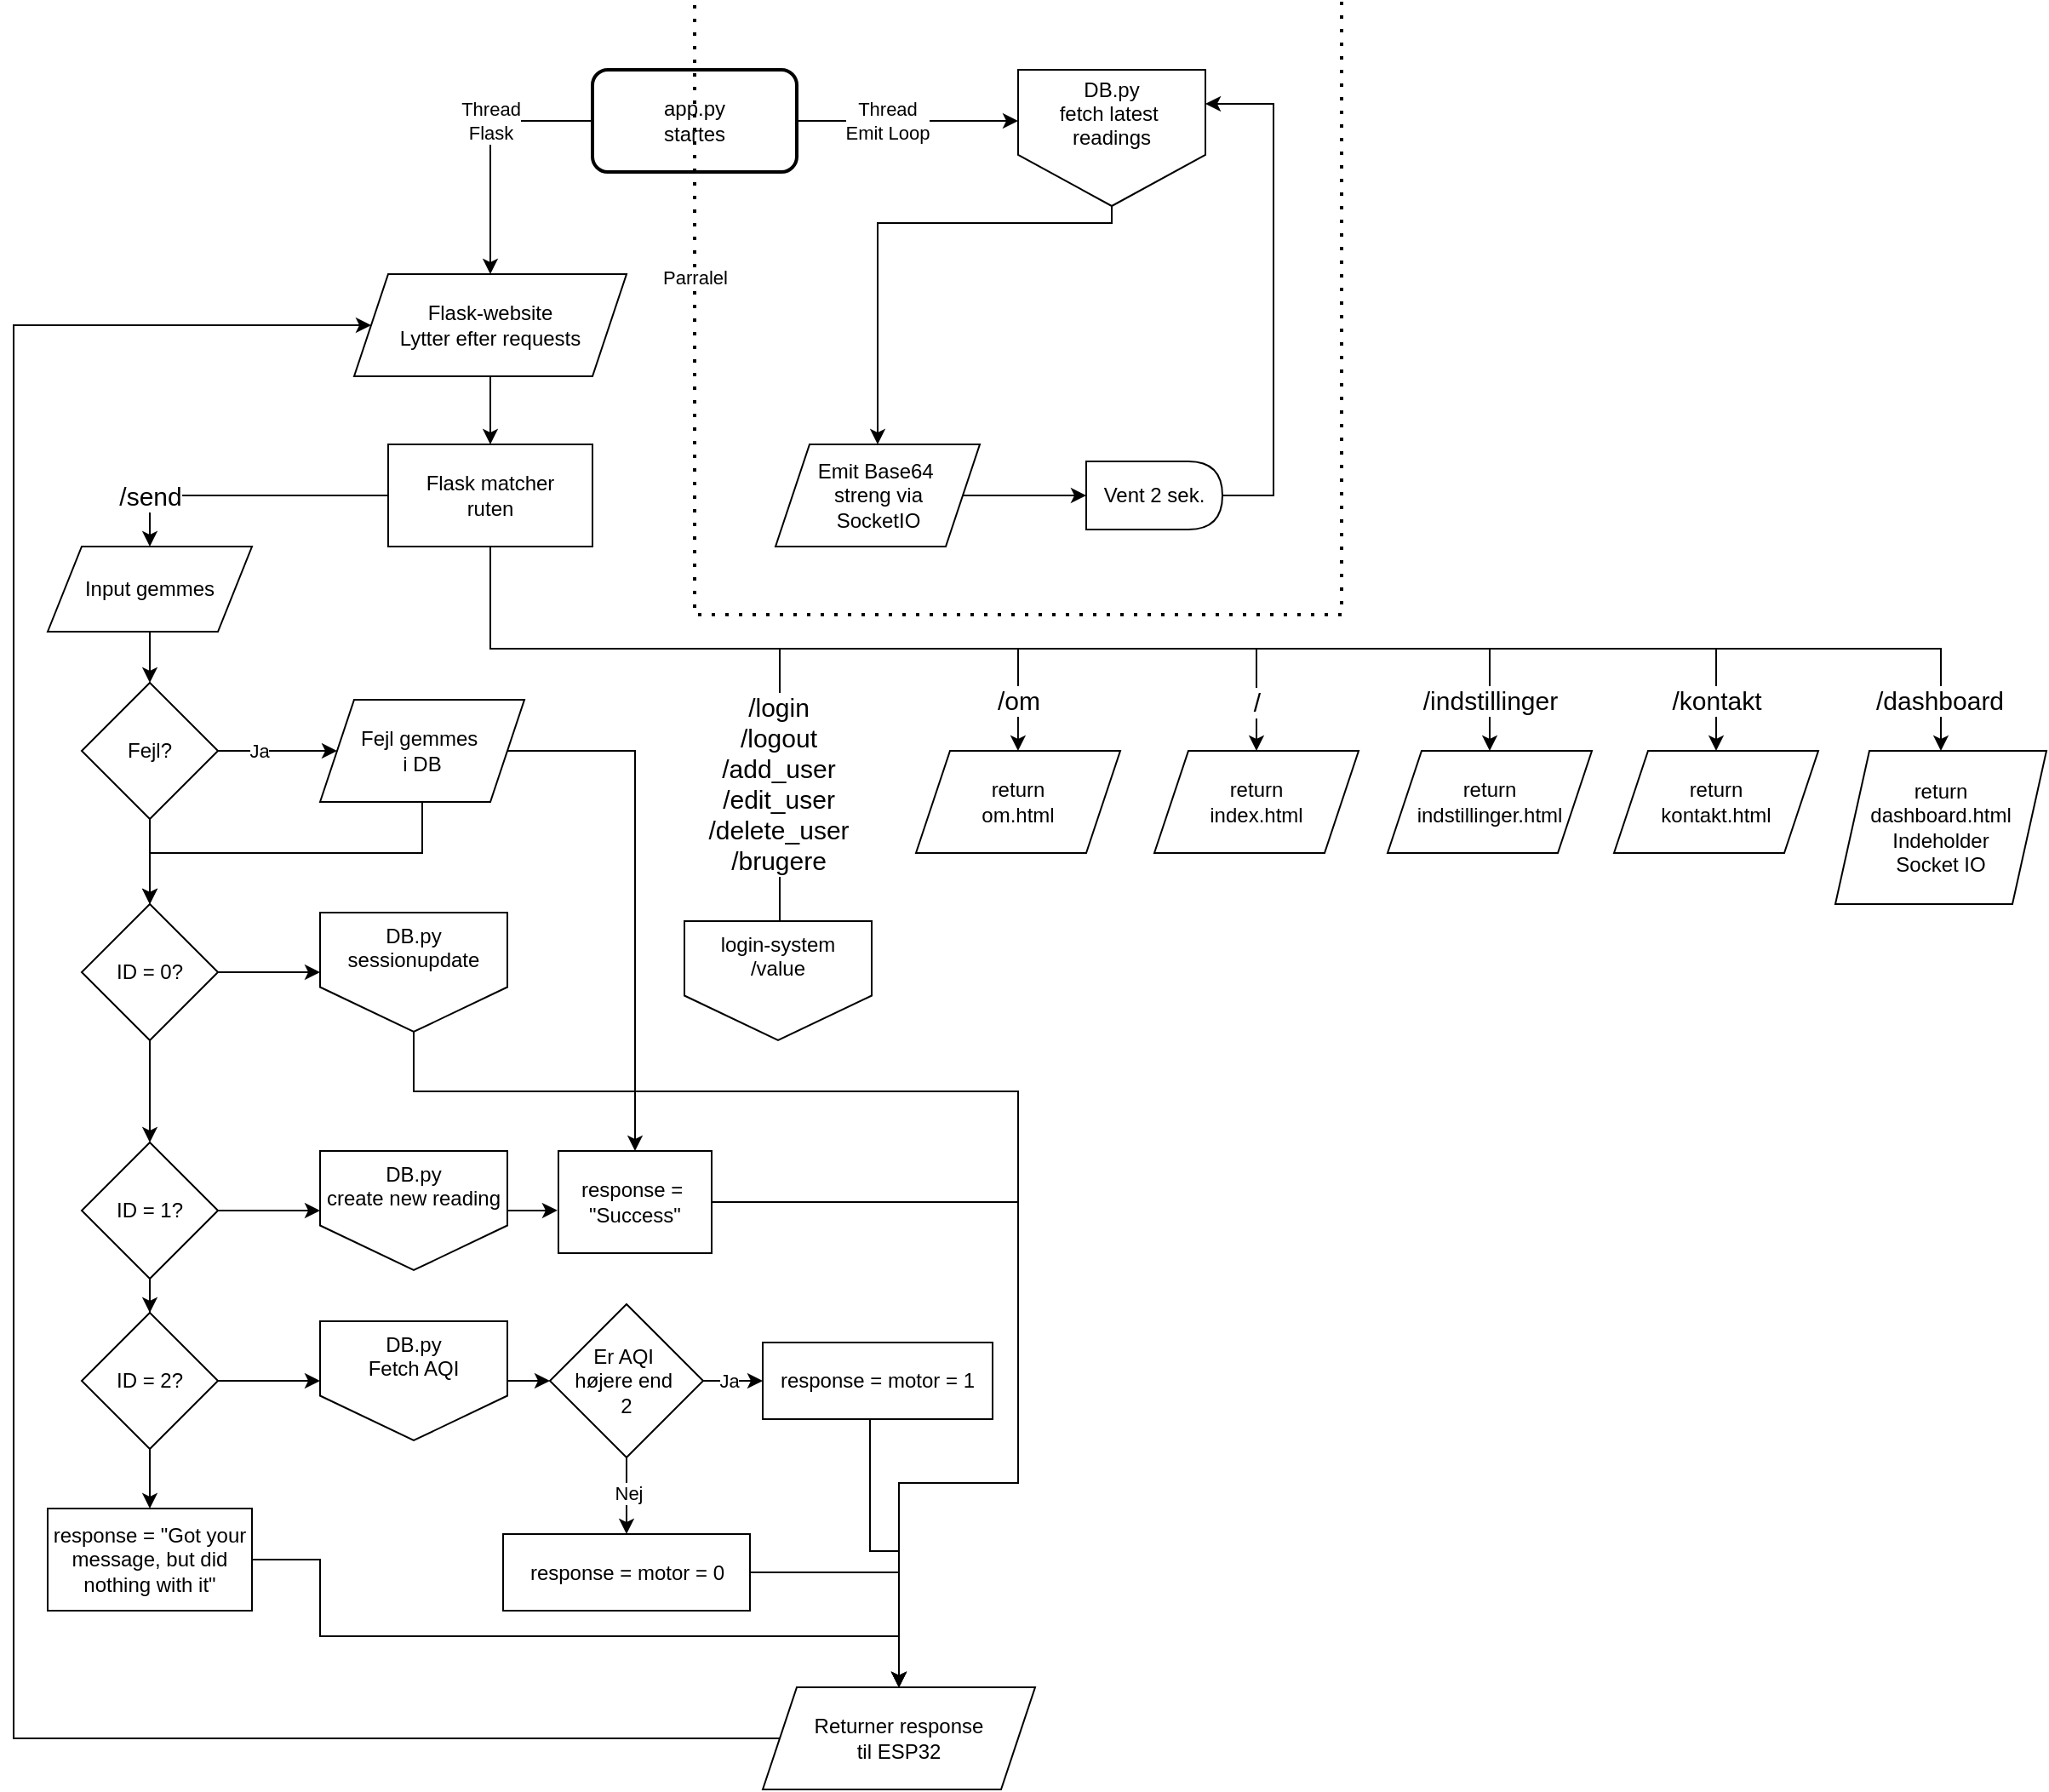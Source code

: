 <mxfile version="27.1.1">
  <diagram name="Page-1" id="uxglpDVqbuL0TInWPJXQ">
    <mxGraphModel dx="1181" dy="858" grid="1" gridSize="10" guides="1" tooltips="1" connect="1" arrows="1" fold="1" page="1" pageScale="1" pageWidth="827" pageHeight="1169" math="0" shadow="0">
      <root>
        <mxCell id="0" />
        <mxCell id="1" parent="0" />
        <mxCell id="6V2twQQ6KXOtNTaw_Wph-7" value="" style="edgeStyle=orthogonalEdgeStyle;rounded=0;orthogonalLoop=1;jettySize=auto;html=1;entryX=0.5;entryY=0;entryDx=0;entryDy=0;" parent="1" source="6V2twQQ6KXOtNTaw_Wph-1" target="6V2twQQ6KXOtNTaw_Wph-18" edge="1">
          <mxGeometry relative="1" as="geometry">
            <mxPoint x="300" y="320.0" as="targetPoint" />
            <Array as="points">
              <mxPoint x="300" y="110" />
            </Array>
          </mxGeometry>
        </mxCell>
        <mxCell id="6V2twQQ6KXOtNTaw_Wph-11" value="&lt;div&gt;Thread&lt;/div&gt;Flask" style="edgeLabel;html=1;align=center;verticalAlign=middle;resizable=0;points=[];" parent="6V2twQQ6KXOtNTaw_Wph-7" vertex="1" connectable="0">
          <mxGeometry x="-0.294" y="-1" relative="1" as="geometry">
            <mxPoint x="-7" y="1" as="offset" />
          </mxGeometry>
        </mxCell>
        <mxCell id="6V2twQQ6KXOtNTaw_Wph-9" value="" style="edgeStyle=orthogonalEdgeStyle;rounded=0;orthogonalLoop=1;jettySize=auto;html=1;entryX=0;entryY=0.5;entryDx=0;entryDy=0;" parent="1" edge="1">
          <mxGeometry relative="1" as="geometry">
            <mxPoint x="480" y="110" as="sourcePoint" />
            <mxPoint x="610" y="110" as="targetPoint" />
            <Array as="points">
              <mxPoint x="580" y="110" />
              <mxPoint x="580" y="110" />
            </Array>
          </mxGeometry>
        </mxCell>
        <mxCell id="6V2twQQ6KXOtNTaw_Wph-10" value="&lt;div&gt;Thread&lt;/div&gt;Emit Loop" style="edgeLabel;html=1;align=center;verticalAlign=middle;resizable=0;points=[];" parent="6V2twQQ6KXOtNTaw_Wph-9" vertex="1" connectable="0">
          <mxGeometry x="-0.268" y="-3" relative="1" as="geometry">
            <mxPoint x="5" y="-3" as="offset" />
          </mxGeometry>
        </mxCell>
        <mxCell id="6V2twQQ6KXOtNTaw_Wph-1" value="&lt;div&gt;app.py&lt;/div&gt;&lt;div&gt;startes&lt;/div&gt;" style="rounded=1;whiteSpace=wrap;html=1;strokeWidth=2;" parent="1" vertex="1">
          <mxGeometry x="360" y="80" width="120" height="60" as="geometry" />
        </mxCell>
        <mxCell id="6V2twQQ6KXOtNTaw_Wph-4" value="" style="endArrow=none;dashed=1;html=1;dashPattern=1 3;strokeWidth=2;rounded=0;" parent="1" edge="1">
          <mxGeometry width="50" height="50" relative="1" as="geometry">
            <mxPoint x="800" y="40" as="sourcePoint" />
            <mxPoint x="420" y="40" as="targetPoint" />
            <Array as="points">
              <mxPoint x="800" y="400" />
              <mxPoint x="420" y="400" />
            </Array>
          </mxGeometry>
        </mxCell>
        <mxCell id="6V2twQQ6KXOtNTaw_Wph-5" value="Parralel" style="edgeLabel;html=1;align=center;verticalAlign=middle;resizable=0;points=[];" parent="6V2twQQ6KXOtNTaw_Wph-4" vertex="1" connectable="0">
          <mxGeometry x="0.651" y="3" relative="1" as="geometry">
            <mxPoint x="3" y="-30" as="offset" />
          </mxGeometry>
        </mxCell>
        <mxCell id="6V2twQQ6KXOtNTaw_Wph-15" value="" style="edgeStyle=orthogonalEdgeStyle;rounded=0;orthogonalLoop=1;jettySize=auto;html=1;entryX=0;entryY=0.5;entryDx=0;entryDy=0;" parent="1" source="6V2twQQ6KXOtNTaw_Wph-12" target="6V2twQQ6KXOtNTaw_Wph-76" edge="1">
          <mxGeometry relative="1" as="geometry">
            <mxPoint x="630" y="210.043" as="targetPoint" />
          </mxGeometry>
        </mxCell>
        <mxCell id="6V2twQQ6KXOtNTaw_Wph-12" value="&lt;div&gt;Emit Base64&amp;nbsp;&lt;/div&gt;&lt;div&gt;streng via&lt;/div&gt;&lt;div&gt;SocketIO&lt;/div&gt;" style="shape=parallelogram;perimeter=parallelogramPerimeter;whiteSpace=wrap;html=1;fixedSize=1;" parent="1" vertex="1">
          <mxGeometry x="467.5" y="300" width="120" height="60" as="geometry" />
        </mxCell>
        <mxCell id="6V2twQQ6KXOtNTaw_Wph-21" value="" style="edgeStyle=orthogonalEdgeStyle;rounded=0;orthogonalLoop=1;jettySize=auto;html=1;" parent="1" source="6V2twQQ6KXOtNTaw_Wph-18" target="6V2twQQ6KXOtNTaw_Wph-20" edge="1">
          <mxGeometry relative="1" as="geometry" />
        </mxCell>
        <mxCell id="6V2twQQ6KXOtNTaw_Wph-18" value="&lt;div&gt;Flask-website&lt;/div&gt;&lt;div&gt;Lytter efter requests&lt;/div&gt;" style="shape=parallelogram;perimeter=parallelogramPerimeter;whiteSpace=wrap;html=1;fixedSize=1;" parent="1" vertex="1">
          <mxGeometry x="220" y="200" width="160" height="60" as="geometry" />
        </mxCell>
        <mxCell id="6V2twQQ6KXOtNTaw_Wph-25" value="" style="edgeStyle=orthogonalEdgeStyle;rounded=0;orthogonalLoop=1;jettySize=auto;html=1;" parent="1" source="6V2twQQ6KXOtNTaw_Wph-20" target="6V2twQQ6KXOtNTaw_Wph-24" edge="1">
          <mxGeometry relative="1" as="geometry">
            <Array as="points">
              <mxPoint x="100" y="330" />
            </Array>
          </mxGeometry>
        </mxCell>
        <mxCell id="6V2twQQ6KXOtNTaw_Wph-26" value="/send" style="edgeLabel;html=1;align=center;verticalAlign=middle;resizable=0;points=[];fontSize=15;" parent="6V2twQQ6KXOtNTaw_Wph-25" vertex="1" connectable="0">
          <mxGeometry x="-0.035" y="1" relative="1" as="geometry">
            <mxPoint x="-58" y="-1" as="offset" />
          </mxGeometry>
        </mxCell>
        <mxCell id="6V2twQQ6KXOtNTaw_Wph-89" value="" style="edgeStyle=orthogonalEdgeStyle;rounded=0;orthogonalLoop=1;jettySize=auto;html=1;entryX=0.5;entryY=0;entryDx=0;entryDy=0;" parent="1" edge="1">
          <mxGeometry relative="1" as="geometry">
            <mxPoint x="300.003" y="360" as="sourcePoint" />
            <mxPoint x="609.95" y="480" as="targetPoint" />
            <Array as="points">
              <mxPoint x="299.95" y="420" />
              <mxPoint x="609.95" y="420" />
            </Array>
          </mxGeometry>
        </mxCell>
        <mxCell id="6V2twQQ6KXOtNTaw_Wph-94" value="&lt;font style=&quot;font-size: 15px;&quot;&gt;/om&lt;/font&gt;" style="edgeLabel;html=1;align=center;verticalAlign=middle;resizable=0;points=[];" parent="6V2twQQ6KXOtNTaw_Wph-89" vertex="1" connectable="0">
          <mxGeometry x="0.825" y="-2" relative="1" as="geometry">
            <mxPoint x="2" y="7" as="offset" />
          </mxGeometry>
        </mxCell>
        <mxCell id="6V2twQQ6KXOtNTaw_Wph-91" value="" style="edgeStyle=orthogonalEdgeStyle;rounded=0;orthogonalLoop=1;jettySize=auto;html=1;entryX=0.5;entryY=0;entryDx=0;entryDy=0;" parent="1" source="6V2twQQ6KXOtNTaw_Wph-20" target="6V2twQQ6KXOtNTaw_Wph-88" edge="1">
          <mxGeometry relative="1" as="geometry">
            <mxPoint x="470" y="490" as="targetPoint" />
            <Array as="points">
              <mxPoint x="300" y="420" />
              <mxPoint x="1152" y="420" />
            </Array>
          </mxGeometry>
        </mxCell>
        <mxCell id="6V2twQQ6KXOtNTaw_Wph-92" value="&lt;font style=&quot;font-size: 15px;&quot;&gt;/dashboard&lt;/font&gt;" style="edgeLabel;html=1;align=center;verticalAlign=middle;resizable=0;points=[];" parent="6V2twQQ6KXOtNTaw_Wph-91" vertex="1" connectable="0">
          <mxGeometry x="0.749" y="-2" relative="1" as="geometry">
            <mxPoint x="61" y="28" as="offset" />
          </mxGeometry>
        </mxCell>
        <mxCell id="6V2twQQ6KXOtNTaw_Wph-93" value="" style="edgeStyle=orthogonalEdgeStyle;rounded=0;orthogonalLoop=1;jettySize=auto;html=1;entryX=0.5;entryY=0;entryDx=0;entryDy=0;" parent="1" source="6V2twQQ6KXOtNTaw_Wph-20" target="6V2twQQ6KXOtNTaw_Wph-86" edge="1">
          <mxGeometry relative="1" as="geometry">
            <Array as="points">
              <mxPoint x="300" y="420" />
              <mxPoint x="750" y="420" />
            </Array>
          </mxGeometry>
        </mxCell>
        <mxCell id="6V2twQQ6KXOtNTaw_Wph-99" value="&lt;font style=&quot;font-size: 15px;&quot;&gt;/&lt;/font&gt;" style="edgeLabel;html=1;align=center;verticalAlign=middle;resizable=0;points=[];" parent="6V2twQQ6KXOtNTaw_Wph-93" vertex="1" connectable="0">
          <mxGeometry x="0.875" y="-1" relative="1" as="geometry">
            <mxPoint x="1" y="6" as="offset" />
          </mxGeometry>
        </mxCell>
        <mxCell id="6V2twQQ6KXOtNTaw_Wph-97" value="" style="edgeStyle=orthogonalEdgeStyle;rounded=0;orthogonalLoop=1;jettySize=auto;html=1;entryX=0.5;entryY=0;entryDx=0;entryDy=0;" parent="1" source="6V2twQQ6KXOtNTaw_Wph-20" target="6V2twQQ6KXOtNTaw_Wph-95" edge="1">
          <mxGeometry relative="1" as="geometry">
            <Array as="points">
              <mxPoint x="300" y="420" />
              <mxPoint x="887" y="420" />
            </Array>
          </mxGeometry>
        </mxCell>
        <mxCell id="6V2twQQ6KXOtNTaw_Wph-100" value="&lt;font style=&quot;font-size: 15px;&quot;&gt;/indstillinger&lt;/font&gt;" style="edgeLabel;html=1;align=center;verticalAlign=middle;resizable=0;points=[];" parent="6V2twQQ6KXOtNTaw_Wph-97" vertex="1" connectable="0">
          <mxGeometry x="0.923" y="-3" relative="1" as="geometry">
            <mxPoint x="3" y="-3" as="offset" />
          </mxGeometry>
        </mxCell>
        <mxCell id="6V2twQQ6KXOtNTaw_Wph-98" value="" style="edgeStyle=orthogonalEdgeStyle;rounded=0;orthogonalLoop=1;jettySize=auto;html=1;entryX=0.5;entryY=0;entryDx=0;entryDy=0;" parent="1" source="6V2twQQ6KXOtNTaw_Wph-20" target="6V2twQQ6KXOtNTaw_Wph-96" edge="1">
          <mxGeometry relative="1" as="geometry">
            <Array as="points">
              <mxPoint x="300" y="420" />
              <mxPoint x="1020" y="420" />
            </Array>
          </mxGeometry>
        </mxCell>
        <mxCell id="6V2twQQ6KXOtNTaw_Wph-101" value="&lt;font style=&quot;font-size: 15px;&quot;&gt;/kontakt&lt;/font&gt;" style="edgeLabel;html=1;align=center;verticalAlign=middle;resizable=0;points=[];" parent="6V2twQQ6KXOtNTaw_Wph-98" vertex="1" connectable="0">
          <mxGeometry x="0.927" y="2" relative="1" as="geometry">
            <mxPoint x="-2" as="offset" />
          </mxGeometry>
        </mxCell>
        <mxCell id="6V2twQQ6KXOtNTaw_Wph-103" value="" style="edgeStyle=orthogonalEdgeStyle;rounded=0;orthogonalLoop=1;jettySize=auto;html=1;entryX=0.5;entryY=0;entryDx=0;entryDy=0;exitX=0.5;exitY=1;exitDx=0;exitDy=0;" parent="1" source="6V2twQQ6KXOtNTaw_Wph-20" target="6V2twQQ6KXOtNTaw_Wph-102" edge="1">
          <mxGeometry relative="1" as="geometry">
            <mxPoint x="350" y="430" as="sourcePoint" />
            <mxPoint x="488" y="720.0" as="targetPoint" />
            <Array as="points">
              <mxPoint x="300" y="420" />
              <mxPoint x="470" y="420" />
              <mxPoint x="470" y="600" />
            </Array>
          </mxGeometry>
        </mxCell>
        <mxCell id="6V2twQQ6KXOtNTaw_Wph-104" value="&lt;div&gt;&lt;font style=&quot;font-size: 15px;&quot;&gt;/login&lt;/font&gt;&lt;/div&gt;&lt;div&gt;&lt;font style=&quot;font-size: 15px;&quot;&gt;/logout&lt;br&gt;/add_user&lt;br&gt;/edit_user&lt;/font&gt;&lt;/div&gt;&lt;div&gt;&lt;font style=&quot;font-size: 15px;&quot;&gt;/delete_user&lt;br&gt;/brugere&lt;/font&gt;&lt;/div&gt;" style="edgeLabel;html=1;align=center;verticalAlign=middle;resizable=0;points=[];" parent="6V2twQQ6KXOtNTaw_Wph-103" vertex="1" connectable="0">
          <mxGeometry x="0.871" y="-2" relative="1" as="geometry">
            <mxPoint x="1" y="-94" as="offset" />
          </mxGeometry>
        </mxCell>
        <mxCell id="6V2twQQ6KXOtNTaw_Wph-20" value="&lt;div&gt;Flask matcher&lt;/div&gt;&lt;div&gt;ruten&lt;/div&gt;" style="whiteSpace=wrap;html=1;" parent="1" vertex="1">
          <mxGeometry x="240" y="300" width="120" height="60" as="geometry" />
        </mxCell>
        <mxCell id="6V2twQQ6KXOtNTaw_Wph-28" value="" style="edgeStyle=orthogonalEdgeStyle;rounded=0;orthogonalLoop=1;jettySize=auto;html=1;" parent="1" source="6V2twQQ6KXOtNTaw_Wph-24" edge="1">
          <mxGeometry relative="1" as="geometry">
            <mxPoint x="100.0" y="440" as="targetPoint" />
          </mxGeometry>
        </mxCell>
        <mxCell id="6V2twQQ6KXOtNTaw_Wph-24" value="Input gemmes" style="shape=parallelogram;perimeter=parallelogramPerimeter;whiteSpace=wrap;html=1;fixedSize=1;" parent="1" vertex="1">
          <mxGeometry x="40" y="360" width="120" height="50" as="geometry" />
        </mxCell>
        <mxCell id="6V2twQQ6KXOtNTaw_Wph-31" value="" style="edgeStyle=orthogonalEdgeStyle;rounded=0;orthogonalLoop=1;jettySize=auto;html=1;" parent="1" source="6V2twQQ6KXOtNTaw_Wph-29" target="6V2twQQ6KXOtNTaw_Wph-30" edge="1">
          <mxGeometry relative="1" as="geometry" />
        </mxCell>
        <mxCell id="6V2twQQ6KXOtNTaw_Wph-32" value="Ja" style="edgeLabel;html=1;align=center;verticalAlign=middle;resizable=0;points=[];" parent="6V2twQQ6KXOtNTaw_Wph-31" vertex="1" connectable="0">
          <mxGeometry x="-0.319" y="2" relative="1" as="geometry">
            <mxPoint y="2" as="offset" />
          </mxGeometry>
        </mxCell>
        <mxCell id="6V2twQQ6KXOtNTaw_Wph-34" value="" style="edgeStyle=orthogonalEdgeStyle;rounded=0;orthogonalLoop=1;jettySize=auto;html=1;" parent="1" source="6V2twQQ6KXOtNTaw_Wph-29" target="6V2twQQ6KXOtNTaw_Wph-33" edge="1">
          <mxGeometry relative="1" as="geometry" />
        </mxCell>
        <mxCell id="6V2twQQ6KXOtNTaw_Wph-29" value="Fejl?" style="rhombus;whiteSpace=wrap;html=1;" parent="1" vertex="1">
          <mxGeometry x="60" y="440" width="80" height="80" as="geometry" />
        </mxCell>
        <mxCell id="6V2twQQ6KXOtNTaw_Wph-35" value="" style="edgeStyle=orthogonalEdgeStyle;rounded=0;orthogonalLoop=1;jettySize=auto;html=1;" parent="1" source="6V2twQQ6KXOtNTaw_Wph-30" target="6V2twQQ6KXOtNTaw_Wph-33" edge="1">
          <mxGeometry relative="1" as="geometry">
            <mxPoint x="260" y="590" as="targetPoint" />
            <Array as="points">
              <mxPoint x="260" y="540" />
              <mxPoint x="100" y="540" />
            </Array>
          </mxGeometry>
        </mxCell>
        <mxCell id="6V2twQQ6KXOtNTaw_Wph-70" value="" style="edgeStyle=orthogonalEdgeStyle;rounded=0;orthogonalLoop=1;jettySize=auto;html=1;entryX=0.5;entryY=0;entryDx=0;entryDy=0;" parent="1" source="6V2twQQ6KXOtNTaw_Wph-30" target="6V2twQQ6KXOtNTaw_Wph-58" edge="1">
          <mxGeometry relative="1" as="geometry">
            <mxPoint x="400" y="480" as="targetPoint" />
          </mxGeometry>
        </mxCell>
        <mxCell id="6V2twQQ6KXOtNTaw_Wph-30" value="&lt;div&gt;Fejl gemmes&amp;nbsp;&lt;/div&gt;&lt;div&gt;i DB&lt;/div&gt;" style="shape=parallelogram;perimeter=parallelogramPerimeter;whiteSpace=wrap;html=1;fixedSize=1;" parent="1" vertex="1">
          <mxGeometry x="200" y="450" width="120" height="60" as="geometry" />
        </mxCell>
        <mxCell id="6V2twQQ6KXOtNTaw_Wph-38" value="" style="edgeStyle=orthogonalEdgeStyle;rounded=0;orthogonalLoop=1;jettySize=auto;html=1;" parent="1" source="6V2twQQ6KXOtNTaw_Wph-33" target="6V2twQQ6KXOtNTaw_Wph-37" edge="1">
          <mxGeometry relative="1" as="geometry" />
        </mxCell>
        <mxCell id="6V2twQQ6KXOtNTaw_Wph-45" value="" style="edgeStyle=orthogonalEdgeStyle;rounded=0;orthogonalLoop=1;jettySize=auto;html=1;entryX=0.5;entryY=0;entryDx=0;entryDy=0;" parent="1" source="6V2twQQ6KXOtNTaw_Wph-33" target="6V2twQQ6KXOtNTaw_Wph-40" edge="1">
          <mxGeometry relative="1" as="geometry">
            <mxPoint x="80" y="680" as="targetPoint" />
          </mxGeometry>
        </mxCell>
        <mxCell id="6V2twQQ6KXOtNTaw_Wph-33" value="ID = 0?" style="rhombus;whiteSpace=wrap;html=1;" parent="1" vertex="1">
          <mxGeometry x="60" y="570" width="80" height="80" as="geometry" />
        </mxCell>
        <mxCell id="6V2twQQ6KXOtNTaw_Wph-69" value="" style="edgeStyle=orthogonalEdgeStyle;rounded=0;orthogonalLoop=1;jettySize=auto;html=1;entryX=0.5;entryY=0;entryDx=0;entryDy=0;" parent="1" source="6V2twQQ6KXOtNTaw_Wph-37" target="6V2twQQ6KXOtNTaw_Wph-49" edge="1">
          <mxGeometry relative="1" as="geometry">
            <mxPoint x="390" y="610" as="targetPoint" />
            <Array as="points">
              <mxPoint x="255" y="680" />
              <mxPoint x="610" y="680" />
              <mxPoint x="610" y="910" />
              <mxPoint x="540" y="910" />
            </Array>
          </mxGeometry>
        </mxCell>
        <mxCell id="6V2twQQ6KXOtNTaw_Wph-37" value="&lt;div&gt;DB.py&lt;/div&gt;&lt;div&gt;sessionupdate&lt;/div&gt;&lt;div&gt;&lt;br&gt;&lt;/div&gt;&lt;div&gt;&lt;br&gt;&lt;/div&gt;" style="shape=offPageConnector;whiteSpace=wrap;html=1;" parent="1" vertex="1">
          <mxGeometry x="200" y="575" width="110" height="70" as="geometry" />
        </mxCell>
        <mxCell id="6V2twQQ6KXOtNTaw_Wph-39" value="" style="edgeStyle=orthogonalEdgeStyle;rounded=0;orthogonalLoop=1;jettySize=auto;html=1;" parent="1" source="6V2twQQ6KXOtNTaw_Wph-40" target="6V2twQQ6KXOtNTaw_Wph-41" edge="1">
          <mxGeometry relative="1" as="geometry" />
        </mxCell>
        <mxCell id="6V2twQQ6KXOtNTaw_Wph-46" value="" style="edgeStyle=orthogonalEdgeStyle;rounded=0;orthogonalLoop=1;jettySize=auto;html=1;" parent="1" source="6V2twQQ6KXOtNTaw_Wph-40" target="6V2twQQ6KXOtNTaw_Wph-43" edge="1">
          <mxGeometry relative="1" as="geometry" />
        </mxCell>
        <mxCell id="6V2twQQ6KXOtNTaw_Wph-40" value="ID = 1?" style="rhombus;whiteSpace=wrap;html=1;" parent="1" vertex="1">
          <mxGeometry x="60" y="710" width="80" height="80" as="geometry" />
        </mxCell>
        <mxCell id="6V2twQQ6KXOtNTaw_Wph-68" value="" style="edgeStyle=orthogonalEdgeStyle;rounded=0;orthogonalLoop=1;jettySize=auto;html=1;entryX=-0.006;entryY=0.582;entryDx=0;entryDy=0;entryPerimeter=0;" parent="1" source="6V2twQQ6KXOtNTaw_Wph-41" target="6V2twQQ6KXOtNTaw_Wph-58" edge="1">
          <mxGeometry relative="1" as="geometry" />
        </mxCell>
        <mxCell id="6V2twQQ6KXOtNTaw_Wph-41" value="&lt;div&gt;DB.py&lt;/div&gt;&lt;div&gt;create new reading&lt;/div&gt;&lt;div&gt;&lt;br&gt;&lt;/div&gt;&lt;div&gt;&lt;br&gt;&lt;/div&gt;" style="shape=offPageConnector;whiteSpace=wrap;html=1;" parent="1" vertex="1">
          <mxGeometry x="200" y="715" width="110" height="70" as="geometry" />
        </mxCell>
        <mxCell id="6V2twQQ6KXOtNTaw_Wph-42" value="" style="edgeStyle=orthogonalEdgeStyle;rounded=0;orthogonalLoop=1;jettySize=auto;html=1;" parent="1" source="6V2twQQ6KXOtNTaw_Wph-43" target="6V2twQQ6KXOtNTaw_Wph-44" edge="1">
          <mxGeometry relative="1" as="geometry" />
        </mxCell>
        <mxCell id="6V2twQQ6KXOtNTaw_Wph-67" value="" style="edgeStyle=orthogonalEdgeStyle;rounded=0;orthogonalLoop=1;jettySize=auto;html=1;" parent="1" source="6V2twQQ6KXOtNTaw_Wph-43" target="6V2twQQ6KXOtNTaw_Wph-47" edge="1">
          <mxGeometry relative="1" as="geometry" />
        </mxCell>
        <mxCell id="6V2twQQ6KXOtNTaw_Wph-43" value="ID = 2?" style="rhombus;whiteSpace=wrap;html=1;" parent="1" vertex="1">
          <mxGeometry x="60" y="810" width="80" height="80" as="geometry" />
        </mxCell>
        <mxCell id="6V2twQQ6KXOtNTaw_Wph-66" value="" style="edgeStyle=orthogonalEdgeStyle;rounded=0;orthogonalLoop=1;jettySize=auto;html=1;" parent="1" source="6V2twQQ6KXOtNTaw_Wph-44" target="6V2twQQ6KXOtNTaw_Wph-60" edge="1">
          <mxGeometry relative="1" as="geometry" />
        </mxCell>
        <mxCell id="6V2twQQ6KXOtNTaw_Wph-44" value="&lt;div&gt;DB.py&lt;/div&gt;&lt;div&gt;Fetch AQI&lt;/div&gt;&lt;div&gt;&lt;br&gt;&lt;/div&gt;&lt;div&gt;&lt;br&gt;&lt;/div&gt;" style="shape=offPageConnector;whiteSpace=wrap;html=1;" parent="1" vertex="1">
          <mxGeometry x="200" y="815" width="110" height="70" as="geometry" />
        </mxCell>
        <mxCell id="6V2twQQ6KXOtNTaw_Wph-75" value="" style="edgeStyle=orthogonalEdgeStyle;rounded=0;orthogonalLoop=1;jettySize=auto;html=1;" parent="1" source="6V2twQQ6KXOtNTaw_Wph-47" target="6V2twQQ6KXOtNTaw_Wph-49" edge="1">
          <mxGeometry relative="1" as="geometry">
            <mxPoint x="240" y="955" as="targetPoint" />
            <Array as="points">
              <mxPoint x="200" y="955" />
              <mxPoint x="200" y="1000" />
              <mxPoint x="540" y="1000" />
            </Array>
          </mxGeometry>
        </mxCell>
        <mxCell id="6V2twQQ6KXOtNTaw_Wph-47" value="response = &quot;Got your message, but did nothing with it&quot;" style="rounded=0;whiteSpace=wrap;html=1;" parent="1" vertex="1">
          <mxGeometry x="40" y="925" width="120" height="60" as="geometry" />
        </mxCell>
        <mxCell id="6V2twQQ6KXOtNTaw_Wph-57" value="" style="edgeStyle=orthogonalEdgeStyle;rounded=0;orthogonalLoop=1;jettySize=auto;html=1;entryX=0;entryY=0.5;entryDx=0;entryDy=0;exitX=0;exitY=0.5;exitDx=0;exitDy=0;" parent="1" source="6V2twQQ6KXOtNTaw_Wph-49" target="6V2twQQ6KXOtNTaw_Wph-18" edge="1">
          <mxGeometry relative="1" as="geometry">
            <mxPoint x="140" y="1000" as="targetPoint" />
            <Array as="points">
              <mxPoint x="20" y="1060" />
              <mxPoint x="20" y="230" />
            </Array>
          </mxGeometry>
        </mxCell>
        <mxCell id="6V2twQQ6KXOtNTaw_Wph-49" value="&lt;div&gt;Returner response&lt;/div&gt;&lt;div&gt;til ESP32&lt;/div&gt;" style="shape=parallelogram;perimeter=parallelogramPerimeter;whiteSpace=wrap;html=1;fixedSize=1;" parent="1" vertex="1">
          <mxGeometry x="460" y="1030" width="160" height="60" as="geometry" />
        </mxCell>
        <mxCell id="6V2twQQ6KXOtNTaw_Wph-71" value="" style="edgeStyle=orthogonalEdgeStyle;rounded=0;orthogonalLoop=1;jettySize=auto;html=1;" parent="1" source="6V2twQQ6KXOtNTaw_Wph-58" target="6V2twQQ6KXOtNTaw_Wph-49" edge="1">
          <mxGeometry relative="1" as="geometry">
            <mxPoint x="510" y="745" as="targetPoint" />
            <Array as="points">
              <mxPoint x="610" y="745" />
              <mxPoint x="610" y="910" />
              <mxPoint x="540" y="910" />
            </Array>
          </mxGeometry>
        </mxCell>
        <mxCell id="6V2twQQ6KXOtNTaw_Wph-58" value="&lt;div&gt;response =&amp;nbsp;&lt;/div&gt;&lt;div&gt;&quot;Success&quot;&lt;/div&gt;" style="rounded=0;whiteSpace=wrap;html=1;" parent="1" vertex="1">
          <mxGeometry x="340" y="715" width="90" height="60" as="geometry" />
        </mxCell>
        <mxCell id="6V2twQQ6KXOtNTaw_Wph-62" value="" style="edgeStyle=orthogonalEdgeStyle;rounded=0;orthogonalLoop=1;jettySize=auto;html=1;" parent="1" source="6V2twQQ6KXOtNTaw_Wph-60" target="6V2twQQ6KXOtNTaw_Wph-61" edge="1">
          <mxGeometry relative="1" as="geometry">
            <Array as="points">
              <mxPoint x="380" y="930" />
              <mxPoint x="380" y="930" />
            </Array>
          </mxGeometry>
        </mxCell>
        <mxCell id="6V2twQQ6KXOtNTaw_Wph-63" value="Nej" style="edgeLabel;html=1;align=center;verticalAlign=middle;resizable=0;points=[];" parent="6V2twQQ6KXOtNTaw_Wph-62" vertex="1" connectable="0">
          <mxGeometry x="-0.058" y="1" relative="1" as="geometry">
            <mxPoint as="offset" />
          </mxGeometry>
        </mxCell>
        <mxCell id="6V2twQQ6KXOtNTaw_Wph-65" value="" style="edgeStyle=orthogonalEdgeStyle;rounded=0;orthogonalLoop=1;jettySize=auto;html=1;" parent="1" source="6V2twQQ6KXOtNTaw_Wph-60" target="6V2twQQ6KXOtNTaw_Wph-64" edge="1">
          <mxGeometry relative="1" as="geometry" />
        </mxCell>
        <mxCell id="6V2twQQ6KXOtNTaw_Wph-74" value="Ja" style="edgeLabel;html=1;align=center;verticalAlign=middle;resizable=0;points=[];" parent="6V2twQQ6KXOtNTaw_Wph-65" vertex="1" connectable="0">
          <mxGeometry x="-0.52" y="2" relative="1" as="geometry">
            <mxPoint x="4" y="2" as="offset" />
          </mxGeometry>
        </mxCell>
        <mxCell id="6V2twQQ6KXOtNTaw_Wph-60" value="&lt;div&gt;Er AQI&amp;nbsp;&lt;/div&gt;&lt;div&gt;højere end&amp;nbsp;&lt;/div&gt;&lt;div&gt;2&lt;/div&gt;" style="rhombus;whiteSpace=wrap;html=1;" parent="1" vertex="1">
          <mxGeometry x="335" y="805" width="90" height="90" as="geometry" />
        </mxCell>
        <mxCell id="6V2twQQ6KXOtNTaw_Wph-73" value="" style="edgeStyle=orthogonalEdgeStyle;rounded=0;orthogonalLoop=1;jettySize=auto;html=1;entryX=0.5;entryY=0;entryDx=0;entryDy=0;" parent="1" source="6V2twQQ6KXOtNTaw_Wph-61" target="6V2twQQ6KXOtNTaw_Wph-49" edge="1">
          <mxGeometry relative="1" as="geometry">
            <mxPoint x="540" y="1010" as="targetPoint" />
          </mxGeometry>
        </mxCell>
        <mxCell id="6V2twQQ6KXOtNTaw_Wph-61" value="response = motor = 0" style="whiteSpace=wrap;html=1;" parent="1" vertex="1">
          <mxGeometry x="307.5" y="940" width="145" height="45" as="geometry" />
        </mxCell>
        <mxCell id="6V2twQQ6KXOtNTaw_Wph-72" value="" style="edgeStyle=orthogonalEdgeStyle;rounded=0;orthogonalLoop=1;jettySize=auto;html=1;entryX=0.5;entryY=0;entryDx=0;entryDy=0;" parent="1" source="6V2twQQ6KXOtNTaw_Wph-64" target="6V2twQQ6KXOtNTaw_Wph-49" edge="1">
          <mxGeometry relative="1" as="geometry">
            <mxPoint x="522.5" y="952.5" as="targetPoint" />
            <Array as="points">
              <mxPoint x="523" y="950" />
              <mxPoint x="540" y="950" />
            </Array>
          </mxGeometry>
        </mxCell>
        <mxCell id="6V2twQQ6KXOtNTaw_Wph-64" value="response = motor = 1" style="whiteSpace=wrap;html=1;" parent="1" vertex="1">
          <mxGeometry x="460" y="827.5" width="135" height="45" as="geometry" />
        </mxCell>
        <mxCell id="6V2twQQ6KXOtNTaw_Wph-83" value="" style="edgeStyle=orthogonalEdgeStyle;rounded=0;orthogonalLoop=1;jettySize=auto;html=1;entryX=1;entryY=0.25;entryDx=0;entryDy=0;" parent="1" source="6V2twQQ6KXOtNTaw_Wph-76" target="6V2twQQ6KXOtNTaw_Wph-77" edge="1">
          <mxGeometry relative="1" as="geometry">
            <mxPoint x="850" y="330" as="targetPoint" />
            <Array as="points">
              <mxPoint x="760" y="330" />
              <mxPoint x="760" y="100" />
            </Array>
          </mxGeometry>
        </mxCell>
        <mxCell id="6V2twQQ6KXOtNTaw_Wph-76" value="Vent 2 sek." style="shape=delay;whiteSpace=wrap;html=1;" parent="1" vertex="1">
          <mxGeometry x="650" y="310" width="80" height="40" as="geometry" />
        </mxCell>
        <mxCell id="6V2twQQ6KXOtNTaw_Wph-80" value="" style="edgeStyle=orthogonalEdgeStyle;rounded=0;orthogonalLoop=1;jettySize=auto;html=1;entryX=0.5;entryY=0;entryDx=0;entryDy=0;" parent="1" source="6V2twQQ6KXOtNTaw_Wph-77" target="6V2twQQ6KXOtNTaw_Wph-12" edge="1">
          <mxGeometry relative="1" as="geometry">
            <Array as="points">
              <mxPoint x="665" y="170" />
              <mxPoint x="527" y="170" />
            </Array>
            <mxPoint x="527" y="200" as="targetPoint" />
          </mxGeometry>
        </mxCell>
        <mxCell id="6V2twQQ6KXOtNTaw_Wph-77" value="&lt;div&gt;DB.py&lt;/div&gt;&lt;div&gt;fetch latest&amp;nbsp;&lt;/div&gt;&lt;div&gt;readings&lt;/div&gt;&lt;div&gt;&lt;br&gt;&lt;/div&gt;&lt;div&gt;&lt;br&gt;&lt;/div&gt;" style="shape=offPageConnector;whiteSpace=wrap;html=1;" parent="1" vertex="1">
          <mxGeometry x="610" y="80" width="110" height="80" as="geometry" />
        </mxCell>
        <mxCell id="6V2twQQ6KXOtNTaw_Wph-86" value="&lt;div&gt;return&lt;/div&gt;&lt;div&gt;index.html&lt;/div&gt;" style="shape=parallelogram;perimeter=parallelogramPerimeter;whiteSpace=wrap;html=1;fixedSize=1;" parent="1" vertex="1">
          <mxGeometry x="690" y="480" width="120" height="60" as="geometry" />
        </mxCell>
        <mxCell id="6V2twQQ6KXOtNTaw_Wph-87" value="&lt;div&gt;return&lt;/div&gt;&lt;div&gt;om.html&lt;/div&gt;" style="shape=parallelogram;perimeter=parallelogramPerimeter;whiteSpace=wrap;html=1;fixedSize=1;" parent="1" vertex="1">
          <mxGeometry x="550" y="480" width="120" height="60" as="geometry" />
        </mxCell>
        <mxCell id="6V2twQQ6KXOtNTaw_Wph-88" value="&lt;div&gt;return&lt;/div&gt;&lt;div&gt;dashboard.html&lt;/div&gt;&lt;div&gt;Indeholder &lt;br&gt;Socket IO&lt;/div&gt;" style="shape=parallelogram;perimeter=parallelogramPerimeter;whiteSpace=wrap;html=1;fixedSize=1;" parent="1" vertex="1">
          <mxGeometry x="1090" y="480" width="124" height="90" as="geometry" />
        </mxCell>
        <mxCell id="6V2twQQ6KXOtNTaw_Wph-95" value="&lt;div&gt;return&lt;/div&gt;&lt;div&gt;indstillinger.html&lt;/div&gt;" style="shape=parallelogram;perimeter=parallelogramPerimeter;whiteSpace=wrap;html=1;fixedSize=1;" parent="1" vertex="1">
          <mxGeometry x="827" y="480" width="120" height="60" as="geometry" />
        </mxCell>
        <mxCell id="6V2twQQ6KXOtNTaw_Wph-96" value="&lt;div&gt;return&lt;/div&gt;&lt;div&gt;kontakt.html&lt;/div&gt;" style="shape=parallelogram;perimeter=parallelogramPerimeter;whiteSpace=wrap;html=1;fixedSize=1;" parent="1" vertex="1">
          <mxGeometry x="960" y="480" width="120" height="60" as="geometry" />
        </mxCell>
        <mxCell id="6V2twQQ6KXOtNTaw_Wph-102" value="&lt;div&gt;login-system&lt;/div&gt;&lt;div&gt;/value&lt;/div&gt;&lt;div&gt;&lt;br&gt;&lt;/div&gt;&lt;div&gt;&lt;br&gt;&lt;/div&gt;" style="shape=offPageConnector;whiteSpace=wrap;html=1;" parent="1" vertex="1">
          <mxGeometry x="414" y="580" width="110" height="70" as="geometry" />
        </mxCell>
      </root>
    </mxGraphModel>
  </diagram>
</mxfile>
